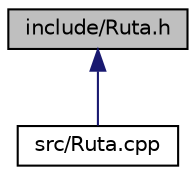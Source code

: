 digraph "include/Ruta.h"
{
 // LATEX_PDF_SIZE
  edge [fontname="Helvetica",fontsize="10",labelfontname="Helvetica",labelfontsize="10"];
  node [fontname="Helvetica",fontsize="10",shape=record];
  Node1 [label="include/Ruta.h",height=0.2,width=0.4,color="black", fillcolor="grey75", style="filled", fontcolor="black",tooltip="Fichero cabecera clase Ruta."];
  Node1 -> Node2 [dir="back",color="midnightblue",fontsize="10",style="solid",fontname="Helvetica"];
  Node2 [label="src/Ruta.cpp",height=0.2,width=0.4,color="black", fillcolor="white", style="filled",URL="$Ruta_8cpp.html",tooltip="Fichero con definiciones para la la clase Ruta."];
}
